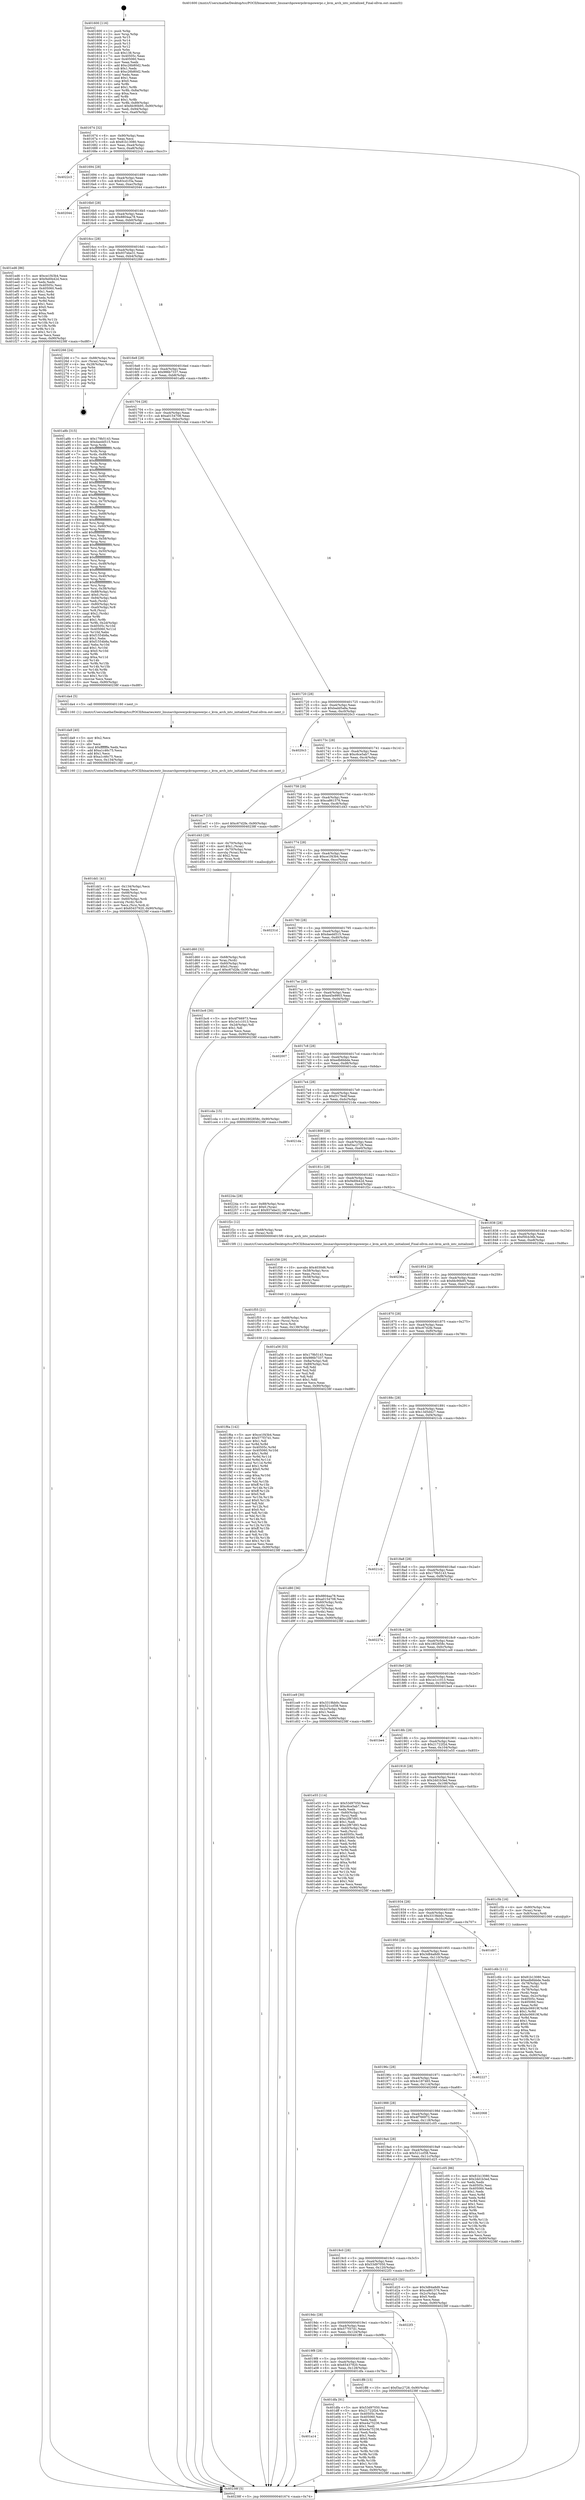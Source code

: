 digraph "0x401600" {
  label = "0x401600 (/mnt/c/Users/mathe/Desktop/tcc/POCII/binaries/extr_linuxarchpowerpckvmpowerpc.c_kvm_arch_intc_initialized_Final-ollvm.out::main(0))"
  labelloc = "t"
  node[shape=record]

  Entry [label="",width=0.3,height=0.3,shape=circle,fillcolor=black,style=filled]
  "0x401674" [label="{
     0x401674 [32]\l
     | [instrs]\l
     &nbsp;&nbsp;0x401674 \<+6\>: mov -0x90(%rbp),%eax\l
     &nbsp;&nbsp;0x40167a \<+2\>: mov %eax,%ecx\l
     &nbsp;&nbsp;0x40167c \<+6\>: sub $0x81b13080,%ecx\l
     &nbsp;&nbsp;0x401682 \<+6\>: mov %eax,-0xa4(%rbp)\l
     &nbsp;&nbsp;0x401688 \<+6\>: mov %ecx,-0xa8(%rbp)\l
     &nbsp;&nbsp;0x40168e \<+6\>: je 00000000004022c3 \<main+0xcc3\>\l
  }"]
  "0x4022c3" [label="{
     0x4022c3\l
  }", style=dashed]
  "0x401694" [label="{
     0x401694 [28]\l
     | [instrs]\l
     &nbsp;&nbsp;0x401694 \<+5\>: jmp 0000000000401699 \<main+0x99\>\l
     &nbsp;&nbsp;0x401699 \<+6\>: mov -0xa4(%rbp),%eax\l
     &nbsp;&nbsp;0x40169f \<+5\>: sub $0x83cd1f3a,%eax\l
     &nbsp;&nbsp;0x4016a4 \<+6\>: mov %eax,-0xac(%rbp)\l
     &nbsp;&nbsp;0x4016aa \<+6\>: je 0000000000402044 \<main+0xa44\>\l
  }"]
  Exit [label="",width=0.3,height=0.3,shape=circle,fillcolor=black,style=filled,peripheries=2]
  "0x402044" [label="{
     0x402044\l
  }", style=dashed]
  "0x4016b0" [label="{
     0x4016b0 [28]\l
     | [instrs]\l
     &nbsp;&nbsp;0x4016b0 \<+5\>: jmp 00000000004016b5 \<main+0xb5\>\l
     &nbsp;&nbsp;0x4016b5 \<+6\>: mov -0xa4(%rbp),%eax\l
     &nbsp;&nbsp;0x4016bb \<+5\>: sub $0x8804aa78,%eax\l
     &nbsp;&nbsp;0x4016c0 \<+6\>: mov %eax,-0xb0(%rbp)\l
     &nbsp;&nbsp;0x4016c6 \<+6\>: je 0000000000401ed6 \<main+0x8d6\>\l
  }"]
  "0x401f6a" [label="{
     0x401f6a [142]\l
     | [instrs]\l
     &nbsp;&nbsp;0x401f6a \<+5\>: mov $0xce1f43b4,%eax\l
     &nbsp;&nbsp;0x401f6f \<+5\>: mov $0x577f37d1,%esi\l
     &nbsp;&nbsp;0x401f74 \<+2\>: mov $0x1,%dl\l
     &nbsp;&nbsp;0x401f76 \<+3\>: xor %r8d,%r8d\l
     &nbsp;&nbsp;0x401f79 \<+8\>: mov 0x40505c,%r9d\l
     &nbsp;&nbsp;0x401f81 \<+8\>: mov 0x405060,%r10d\l
     &nbsp;&nbsp;0x401f89 \<+4\>: sub $0x1,%r8d\l
     &nbsp;&nbsp;0x401f8d \<+3\>: mov %r9d,%r11d\l
     &nbsp;&nbsp;0x401f90 \<+3\>: add %r8d,%r11d\l
     &nbsp;&nbsp;0x401f93 \<+4\>: imul %r11d,%r9d\l
     &nbsp;&nbsp;0x401f97 \<+4\>: and $0x1,%r9d\l
     &nbsp;&nbsp;0x401f9b \<+4\>: cmp $0x0,%r9d\l
     &nbsp;&nbsp;0x401f9f \<+3\>: sete %bl\l
     &nbsp;&nbsp;0x401fa2 \<+4\>: cmp $0xa,%r10d\l
     &nbsp;&nbsp;0x401fa6 \<+4\>: setl %r14b\l
     &nbsp;&nbsp;0x401faa \<+3\>: mov %bl,%r15b\l
     &nbsp;&nbsp;0x401fad \<+4\>: xor $0xff,%r15b\l
     &nbsp;&nbsp;0x401fb1 \<+3\>: mov %r14b,%r12b\l
     &nbsp;&nbsp;0x401fb4 \<+4\>: xor $0xff,%r12b\l
     &nbsp;&nbsp;0x401fb8 \<+3\>: xor $0x0,%dl\l
     &nbsp;&nbsp;0x401fbb \<+3\>: mov %r15b,%r13b\l
     &nbsp;&nbsp;0x401fbe \<+4\>: and $0x0,%r13b\l
     &nbsp;&nbsp;0x401fc2 \<+2\>: and %dl,%bl\l
     &nbsp;&nbsp;0x401fc4 \<+3\>: mov %r12b,%cl\l
     &nbsp;&nbsp;0x401fc7 \<+3\>: and $0x0,%cl\l
     &nbsp;&nbsp;0x401fca \<+3\>: and %dl,%r14b\l
     &nbsp;&nbsp;0x401fcd \<+3\>: or %bl,%r13b\l
     &nbsp;&nbsp;0x401fd0 \<+3\>: or %r14b,%cl\l
     &nbsp;&nbsp;0x401fd3 \<+3\>: xor %cl,%r13b\l
     &nbsp;&nbsp;0x401fd6 \<+3\>: or %r12b,%r15b\l
     &nbsp;&nbsp;0x401fd9 \<+4\>: xor $0xff,%r15b\l
     &nbsp;&nbsp;0x401fdd \<+3\>: or $0x0,%dl\l
     &nbsp;&nbsp;0x401fe0 \<+3\>: and %dl,%r15b\l
     &nbsp;&nbsp;0x401fe3 \<+3\>: or %r15b,%r13b\l
     &nbsp;&nbsp;0x401fe6 \<+4\>: test $0x1,%r13b\l
     &nbsp;&nbsp;0x401fea \<+3\>: cmovne %esi,%eax\l
     &nbsp;&nbsp;0x401fed \<+6\>: mov %eax,-0x90(%rbp)\l
     &nbsp;&nbsp;0x401ff3 \<+5\>: jmp 000000000040238f \<main+0xd8f\>\l
  }"]
  "0x401ed6" [label="{
     0x401ed6 [86]\l
     | [instrs]\l
     &nbsp;&nbsp;0x401ed6 \<+5\>: mov $0xce1f43b4,%eax\l
     &nbsp;&nbsp;0x401edb \<+5\>: mov $0xf4d0b42d,%ecx\l
     &nbsp;&nbsp;0x401ee0 \<+2\>: xor %edx,%edx\l
     &nbsp;&nbsp;0x401ee2 \<+7\>: mov 0x40505c,%esi\l
     &nbsp;&nbsp;0x401ee9 \<+7\>: mov 0x405060,%edi\l
     &nbsp;&nbsp;0x401ef0 \<+3\>: sub $0x1,%edx\l
     &nbsp;&nbsp;0x401ef3 \<+3\>: mov %esi,%r8d\l
     &nbsp;&nbsp;0x401ef6 \<+3\>: add %edx,%r8d\l
     &nbsp;&nbsp;0x401ef9 \<+4\>: imul %r8d,%esi\l
     &nbsp;&nbsp;0x401efd \<+3\>: and $0x1,%esi\l
     &nbsp;&nbsp;0x401f00 \<+3\>: cmp $0x0,%esi\l
     &nbsp;&nbsp;0x401f03 \<+4\>: sete %r9b\l
     &nbsp;&nbsp;0x401f07 \<+3\>: cmp $0xa,%edi\l
     &nbsp;&nbsp;0x401f0a \<+4\>: setl %r10b\l
     &nbsp;&nbsp;0x401f0e \<+3\>: mov %r9b,%r11b\l
     &nbsp;&nbsp;0x401f11 \<+3\>: and %r10b,%r11b\l
     &nbsp;&nbsp;0x401f14 \<+3\>: xor %r10b,%r9b\l
     &nbsp;&nbsp;0x401f17 \<+3\>: or %r9b,%r11b\l
     &nbsp;&nbsp;0x401f1a \<+4\>: test $0x1,%r11b\l
     &nbsp;&nbsp;0x401f1e \<+3\>: cmovne %ecx,%eax\l
     &nbsp;&nbsp;0x401f21 \<+6\>: mov %eax,-0x90(%rbp)\l
     &nbsp;&nbsp;0x401f27 \<+5\>: jmp 000000000040238f \<main+0xd8f\>\l
  }"]
  "0x4016cc" [label="{
     0x4016cc [28]\l
     | [instrs]\l
     &nbsp;&nbsp;0x4016cc \<+5\>: jmp 00000000004016d1 \<main+0xd1\>\l
     &nbsp;&nbsp;0x4016d1 \<+6\>: mov -0xa4(%rbp),%eax\l
     &nbsp;&nbsp;0x4016d7 \<+5\>: sub $0x937ebe31,%eax\l
     &nbsp;&nbsp;0x4016dc \<+6\>: mov %eax,-0xb4(%rbp)\l
     &nbsp;&nbsp;0x4016e2 \<+6\>: je 0000000000402266 \<main+0xc66\>\l
  }"]
  "0x401f55" [label="{
     0x401f55 [21]\l
     | [instrs]\l
     &nbsp;&nbsp;0x401f55 \<+4\>: mov -0x68(%rbp),%rcx\l
     &nbsp;&nbsp;0x401f59 \<+3\>: mov (%rcx),%rcx\l
     &nbsp;&nbsp;0x401f5c \<+3\>: mov %rcx,%rdi\l
     &nbsp;&nbsp;0x401f5f \<+6\>: mov %eax,-0x138(%rbp)\l
     &nbsp;&nbsp;0x401f65 \<+5\>: call 0000000000401030 \<free@plt\>\l
     | [calls]\l
     &nbsp;&nbsp;0x401030 \{1\} (unknown)\l
  }"]
  "0x402266" [label="{
     0x402266 [24]\l
     | [instrs]\l
     &nbsp;&nbsp;0x402266 \<+7\>: mov -0x88(%rbp),%rax\l
     &nbsp;&nbsp;0x40226d \<+2\>: mov (%rax),%eax\l
     &nbsp;&nbsp;0x40226f \<+4\>: lea -0x28(%rbp),%rsp\l
     &nbsp;&nbsp;0x402273 \<+1\>: pop %rbx\l
     &nbsp;&nbsp;0x402274 \<+2\>: pop %r12\l
     &nbsp;&nbsp;0x402276 \<+2\>: pop %r13\l
     &nbsp;&nbsp;0x402278 \<+2\>: pop %r14\l
     &nbsp;&nbsp;0x40227a \<+2\>: pop %r15\l
     &nbsp;&nbsp;0x40227c \<+1\>: pop %rbp\l
     &nbsp;&nbsp;0x40227d \<+1\>: ret\l
  }"]
  "0x4016e8" [label="{
     0x4016e8 [28]\l
     | [instrs]\l
     &nbsp;&nbsp;0x4016e8 \<+5\>: jmp 00000000004016ed \<main+0xed\>\l
     &nbsp;&nbsp;0x4016ed \<+6\>: mov -0xa4(%rbp),%eax\l
     &nbsp;&nbsp;0x4016f3 \<+5\>: sub $0x986b7337,%eax\l
     &nbsp;&nbsp;0x4016f8 \<+6\>: mov %eax,-0xb8(%rbp)\l
     &nbsp;&nbsp;0x4016fe \<+6\>: je 0000000000401a8b \<main+0x48b\>\l
  }"]
  "0x401f38" [label="{
     0x401f38 [29]\l
     | [instrs]\l
     &nbsp;&nbsp;0x401f38 \<+10\>: movabs $0x4030d6,%rdi\l
     &nbsp;&nbsp;0x401f42 \<+4\>: mov -0x58(%rbp),%rcx\l
     &nbsp;&nbsp;0x401f46 \<+2\>: mov %eax,(%rcx)\l
     &nbsp;&nbsp;0x401f48 \<+4\>: mov -0x58(%rbp),%rcx\l
     &nbsp;&nbsp;0x401f4c \<+2\>: mov (%rcx),%esi\l
     &nbsp;&nbsp;0x401f4e \<+2\>: mov $0x0,%al\l
     &nbsp;&nbsp;0x401f50 \<+5\>: call 0000000000401040 \<printf@plt\>\l
     | [calls]\l
     &nbsp;&nbsp;0x401040 \{1\} (unknown)\l
  }"]
  "0x401a8b" [label="{
     0x401a8b [315]\l
     | [instrs]\l
     &nbsp;&nbsp;0x401a8b \<+5\>: mov $0x179b5143,%eax\l
     &nbsp;&nbsp;0x401a90 \<+5\>: mov $0xdaedd515,%ecx\l
     &nbsp;&nbsp;0x401a95 \<+3\>: mov %rsp,%rdx\l
     &nbsp;&nbsp;0x401a98 \<+4\>: add $0xfffffffffffffff0,%rdx\l
     &nbsp;&nbsp;0x401a9c \<+3\>: mov %rdx,%rsp\l
     &nbsp;&nbsp;0x401a9f \<+7\>: mov %rdx,-0x88(%rbp)\l
     &nbsp;&nbsp;0x401aa6 \<+3\>: mov %rsp,%rdx\l
     &nbsp;&nbsp;0x401aa9 \<+4\>: add $0xfffffffffffffff0,%rdx\l
     &nbsp;&nbsp;0x401aad \<+3\>: mov %rdx,%rsp\l
     &nbsp;&nbsp;0x401ab0 \<+3\>: mov %rsp,%rsi\l
     &nbsp;&nbsp;0x401ab3 \<+4\>: add $0xfffffffffffffff0,%rsi\l
     &nbsp;&nbsp;0x401ab7 \<+3\>: mov %rsi,%rsp\l
     &nbsp;&nbsp;0x401aba \<+4\>: mov %rsi,-0x80(%rbp)\l
     &nbsp;&nbsp;0x401abe \<+3\>: mov %rsp,%rsi\l
     &nbsp;&nbsp;0x401ac1 \<+4\>: add $0xfffffffffffffff0,%rsi\l
     &nbsp;&nbsp;0x401ac5 \<+3\>: mov %rsi,%rsp\l
     &nbsp;&nbsp;0x401ac8 \<+4\>: mov %rsi,-0x78(%rbp)\l
     &nbsp;&nbsp;0x401acc \<+3\>: mov %rsp,%rsi\l
     &nbsp;&nbsp;0x401acf \<+4\>: add $0xfffffffffffffff0,%rsi\l
     &nbsp;&nbsp;0x401ad3 \<+3\>: mov %rsi,%rsp\l
     &nbsp;&nbsp;0x401ad6 \<+4\>: mov %rsi,-0x70(%rbp)\l
     &nbsp;&nbsp;0x401ada \<+3\>: mov %rsp,%rsi\l
     &nbsp;&nbsp;0x401add \<+4\>: add $0xfffffffffffffff0,%rsi\l
     &nbsp;&nbsp;0x401ae1 \<+3\>: mov %rsi,%rsp\l
     &nbsp;&nbsp;0x401ae4 \<+4\>: mov %rsi,-0x68(%rbp)\l
     &nbsp;&nbsp;0x401ae8 \<+3\>: mov %rsp,%rsi\l
     &nbsp;&nbsp;0x401aeb \<+4\>: add $0xfffffffffffffff0,%rsi\l
     &nbsp;&nbsp;0x401aef \<+3\>: mov %rsi,%rsp\l
     &nbsp;&nbsp;0x401af2 \<+4\>: mov %rsi,-0x60(%rbp)\l
     &nbsp;&nbsp;0x401af6 \<+3\>: mov %rsp,%rsi\l
     &nbsp;&nbsp;0x401af9 \<+4\>: add $0xfffffffffffffff0,%rsi\l
     &nbsp;&nbsp;0x401afd \<+3\>: mov %rsi,%rsp\l
     &nbsp;&nbsp;0x401b00 \<+4\>: mov %rsi,-0x58(%rbp)\l
     &nbsp;&nbsp;0x401b04 \<+3\>: mov %rsp,%rsi\l
     &nbsp;&nbsp;0x401b07 \<+4\>: add $0xfffffffffffffff0,%rsi\l
     &nbsp;&nbsp;0x401b0b \<+3\>: mov %rsi,%rsp\l
     &nbsp;&nbsp;0x401b0e \<+4\>: mov %rsi,-0x50(%rbp)\l
     &nbsp;&nbsp;0x401b12 \<+3\>: mov %rsp,%rsi\l
     &nbsp;&nbsp;0x401b15 \<+4\>: add $0xfffffffffffffff0,%rsi\l
     &nbsp;&nbsp;0x401b19 \<+3\>: mov %rsi,%rsp\l
     &nbsp;&nbsp;0x401b1c \<+4\>: mov %rsi,-0x48(%rbp)\l
     &nbsp;&nbsp;0x401b20 \<+3\>: mov %rsp,%rsi\l
     &nbsp;&nbsp;0x401b23 \<+4\>: add $0xfffffffffffffff0,%rsi\l
     &nbsp;&nbsp;0x401b27 \<+3\>: mov %rsi,%rsp\l
     &nbsp;&nbsp;0x401b2a \<+4\>: mov %rsi,-0x40(%rbp)\l
     &nbsp;&nbsp;0x401b2e \<+3\>: mov %rsp,%rsi\l
     &nbsp;&nbsp;0x401b31 \<+4\>: add $0xfffffffffffffff0,%rsi\l
     &nbsp;&nbsp;0x401b35 \<+3\>: mov %rsi,%rsp\l
     &nbsp;&nbsp;0x401b38 \<+4\>: mov %rsi,-0x38(%rbp)\l
     &nbsp;&nbsp;0x401b3c \<+7\>: mov -0x88(%rbp),%rsi\l
     &nbsp;&nbsp;0x401b43 \<+6\>: movl $0x0,(%rsi)\l
     &nbsp;&nbsp;0x401b49 \<+6\>: mov -0x94(%rbp),%edi\l
     &nbsp;&nbsp;0x401b4f \<+2\>: mov %edi,(%rdx)\l
     &nbsp;&nbsp;0x401b51 \<+4\>: mov -0x80(%rbp),%rsi\l
     &nbsp;&nbsp;0x401b55 \<+7\>: mov -0xa0(%rbp),%r8\l
     &nbsp;&nbsp;0x401b5c \<+3\>: mov %r8,(%rsi)\l
     &nbsp;&nbsp;0x401b5f \<+3\>: cmpl $0x2,(%rdx)\l
     &nbsp;&nbsp;0x401b62 \<+4\>: setne %r9b\l
     &nbsp;&nbsp;0x401b66 \<+4\>: and $0x1,%r9b\l
     &nbsp;&nbsp;0x401b6a \<+4\>: mov %r9b,-0x2d(%rbp)\l
     &nbsp;&nbsp;0x401b6e \<+8\>: mov 0x40505c,%r10d\l
     &nbsp;&nbsp;0x401b76 \<+8\>: mov 0x405060,%r11d\l
     &nbsp;&nbsp;0x401b7e \<+3\>: mov %r10d,%ebx\l
     &nbsp;&nbsp;0x401b81 \<+6\>: sub $0xf1554b8a,%ebx\l
     &nbsp;&nbsp;0x401b87 \<+3\>: sub $0x1,%ebx\l
     &nbsp;&nbsp;0x401b8a \<+6\>: add $0xf1554b8a,%ebx\l
     &nbsp;&nbsp;0x401b90 \<+4\>: imul %ebx,%r10d\l
     &nbsp;&nbsp;0x401b94 \<+4\>: and $0x1,%r10d\l
     &nbsp;&nbsp;0x401b98 \<+4\>: cmp $0x0,%r10d\l
     &nbsp;&nbsp;0x401b9c \<+4\>: sete %r9b\l
     &nbsp;&nbsp;0x401ba0 \<+4\>: cmp $0xa,%r11d\l
     &nbsp;&nbsp;0x401ba4 \<+4\>: setl %r14b\l
     &nbsp;&nbsp;0x401ba8 \<+3\>: mov %r9b,%r15b\l
     &nbsp;&nbsp;0x401bab \<+3\>: and %r14b,%r15b\l
     &nbsp;&nbsp;0x401bae \<+3\>: xor %r14b,%r9b\l
     &nbsp;&nbsp;0x401bb1 \<+3\>: or %r9b,%r15b\l
     &nbsp;&nbsp;0x401bb4 \<+4\>: test $0x1,%r15b\l
     &nbsp;&nbsp;0x401bb8 \<+3\>: cmovne %ecx,%eax\l
     &nbsp;&nbsp;0x401bbb \<+6\>: mov %eax,-0x90(%rbp)\l
     &nbsp;&nbsp;0x401bc1 \<+5\>: jmp 000000000040238f \<main+0xd8f\>\l
  }"]
  "0x401704" [label="{
     0x401704 [28]\l
     | [instrs]\l
     &nbsp;&nbsp;0x401704 \<+5\>: jmp 0000000000401709 \<main+0x109\>\l
     &nbsp;&nbsp;0x401709 \<+6\>: mov -0xa4(%rbp),%eax\l
     &nbsp;&nbsp;0x40170f \<+5\>: sub $0xa0154708,%eax\l
     &nbsp;&nbsp;0x401714 \<+6\>: mov %eax,-0xbc(%rbp)\l
     &nbsp;&nbsp;0x40171a \<+6\>: je 0000000000401da4 \<main+0x7a4\>\l
  }"]
  "0x401a14" [label="{
     0x401a14\l
  }", style=dashed]
  "0x401da4" [label="{
     0x401da4 [5]\l
     | [instrs]\l
     &nbsp;&nbsp;0x401da4 \<+5\>: call 0000000000401160 \<next_i\>\l
     | [calls]\l
     &nbsp;&nbsp;0x401160 \{1\} (/mnt/c/Users/mathe/Desktop/tcc/POCII/binaries/extr_linuxarchpowerpckvmpowerpc.c_kvm_arch_intc_initialized_Final-ollvm.out::next_i)\l
  }"]
  "0x401720" [label="{
     0x401720 [28]\l
     | [instrs]\l
     &nbsp;&nbsp;0x401720 \<+5\>: jmp 0000000000401725 \<main+0x125\>\l
     &nbsp;&nbsp;0x401725 \<+6\>: mov -0xa4(%rbp),%eax\l
     &nbsp;&nbsp;0x40172b \<+5\>: sub $0xbadd5a8a,%eax\l
     &nbsp;&nbsp;0x401730 \<+6\>: mov %eax,-0xc0(%rbp)\l
     &nbsp;&nbsp;0x401736 \<+6\>: je 00000000004020c3 \<main+0xac3\>\l
  }"]
  "0x401dfa" [label="{
     0x401dfa [91]\l
     | [instrs]\l
     &nbsp;&nbsp;0x401dfa \<+5\>: mov $0x53d97050,%eax\l
     &nbsp;&nbsp;0x401dff \<+5\>: mov $0x21722f2d,%ecx\l
     &nbsp;&nbsp;0x401e04 \<+7\>: mov 0x40505c,%edx\l
     &nbsp;&nbsp;0x401e0b \<+7\>: mov 0x405060,%esi\l
     &nbsp;&nbsp;0x401e12 \<+2\>: mov %edx,%edi\l
     &nbsp;&nbsp;0x401e14 \<+6\>: add $0xe4a75236,%edi\l
     &nbsp;&nbsp;0x401e1a \<+3\>: sub $0x1,%edi\l
     &nbsp;&nbsp;0x401e1d \<+6\>: sub $0xe4a75236,%edi\l
     &nbsp;&nbsp;0x401e23 \<+3\>: imul %edi,%edx\l
     &nbsp;&nbsp;0x401e26 \<+3\>: and $0x1,%edx\l
     &nbsp;&nbsp;0x401e29 \<+3\>: cmp $0x0,%edx\l
     &nbsp;&nbsp;0x401e2c \<+4\>: sete %r8b\l
     &nbsp;&nbsp;0x401e30 \<+3\>: cmp $0xa,%esi\l
     &nbsp;&nbsp;0x401e33 \<+4\>: setl %r9b\l
     &nbsp;&nbsp;0x401e37 \<+3\>: mov %r8b,%r10b\l
     &nbsp;&nbsp;0x401e3a \<+3\>: and %r9b,%r10b\l
     &nbsp;&nbsp;0x401e3d \<+3\>: xor %r9b,%r8b\l
     &nbsp;&nbsp;0x401e40 \<+3\>: or %r8b,%r10b\l
     &nbsp;&nbsp;0x401e43 \<+4\>: test $0x1,%r10b\l
     &nbsp;&nbsp;0x401e47 \<+3\>: cmovne %ecx,%eax\l
     &nbsp;&nbsp;0x401e4a \<+6\>: mov %eax,-0x90(%rbp)\l
     &nbsp;&nbsp;0x401e50 \<+5\>: jmp 000000000040238f \<main+0xd8f\>\l
  }"]
  "0x4020c3" [label="{
     0x4020c3\l
  }", style=dashed]
  "0x40173c" [label="{
     0x40173c [28]\l
     | [instrs]\l
     &nbsp;&nbsp;0x40173c \<+5\>: jmp 0000000000401741 \<main+0x141\>\l
     &nbsp;&nbsp;0x401741 \<+6\>: mov -0xa4(%rbp),%eax\l
     &nbsp;&nbsp;0x401747 \<+5\>: sub $0xc6ce5ab7,%eax\l
     &nbsp;&nbsp;0x40174c \<+6\>: mov %eax,-0xc4(%rbp)\l
     &nbsp;&nbsp;0x401752 \<+6\>: je 0000000000401ec7 \<main+0x8c7\>\l
  }"]
  "0x4019f8" [label="{
     0x4019f8 [28]\l
     | [instrs]\l
     &nbsp;&nbsp;0x4019f8 \<+5\>: jmp 00000000004019fd \<main+0x3fd\>\l
     &nbsp;&nbsp;0x4019fd \<+6\>: mov -0xa4(%rbp),%eax\l
     &nbsp;&nbsp;0x401a03 \<+5\>: sub $0x65437920,%eax\l
     &nbsp;&nbsp;0x401a08 \<+6\>: mov %eax,-0x128(%rbp)\l
     &nbsp;&nbsp;0x401a0e \<+6\>: je 0000000000401dfa \<main+0x7fa\>\l
  }"]
  "0x401ec7" [label="{
     0x401ec7 [15]\l
     | [instrs]\l
     &nbsp;&nbsp;0x401ec7 \<+10\>: movl $0xc67d2fe,-0x90(%rbp)\l
     &nbsp;&nbsp;0x401ed1 \<+5\>: jmp 000000000040238f \<main+0xd8f\>\l
  }"]
  "0x401758" [label="{
     0x401758 [28]\l
     | [instrs]\l
     &nbsp;&nbsp;0x401758 \<+5\>: jmp 000000000040175d \<main+0x15d\>\l
     &nbsp;&nbsp;0x40175d \<+6\>: mov -0xa4(%rbp),%eax\l
     &nbsp;&nbsp;0x401763 \<+5\>: sub $0xca861576,%eax\l
     &nbsp;&nbsp;0x401768 \<+6\>: mov %eax,-0xc8(%rbp)\l
     &nbsp;&nbsp;0x40176e \<+6\>: je 0000000000401d43 \<main+0x743\>\l
  }"]
  "0x401ff8" [label="{
     0x401ff8 [15]\l
     | [instrs]\l
     &nbsp;&nbsp;0x401ff8 \<+10\>: movl $0xf3ac2728,-0x90(%rbp)\l
     &nbsp;&nbsp;0x402002 \<+5\>: jmp 000000000040238f \<main+0xd8f\>\l
  }"]
  "0x401d43" [label="{
     0x401d43 [29]\l
     | [instrs]\l
     &nbsp;&nbsp;0x401d43 \<+4\>: mov -0x70(%rbp),%rax\l
     &nbsp;&nbsp;0x401d47 \<+6\>: movl $0x1,(%rax)\l
     &nbsp;&nbsp;0x401d4d \<+4\>: mov -0x70(%rbp),%rax\l
     &nbsp;&nbsp;0x401d51 \<+3\>: movslq (%rax),%rax\l
     &nbsp;&nbsp;0x401d54 \<+4\>: shl $0x2,%rax\l
     &nbsp;&nbsp;0x401d58 \<+3\>: mov %rax,%rdi\l
     &nbsp;&nbsp;0x401d5b \<+5\>: call 0000000000401050 \<malloc@plt\>\l
     | [calls]\l
     &nbsp;&nbsp;0x401050 \{1\} (unknown)\l
  }"]
  "0x401774" [label="{
     0x401774 [28]\l
     | [instrs]\l
     &nbsp;&nbsp;0x401774 \<+5\>: jmp 0000000000401779 \<main+0x179\>\l
     &nbsp;&nbsp;0x401779 \<+6\>: mov -0xa4(%rbp),%eax\l
     &nbsp;&nbsp;0x40177f \<+5\>: sub $0xce1f43b4,%eax\l
     &nbsp;&nbsp;0x401784 \<+6\>: mov %eax,-0xcc(%rbp)\l
     &nbsp;&nbsp;0x40178a \<+6\>: je 000000000040231d \<main+0xd1d\>\l
  }"]
  "0x4019dc" [label="{
     0x4019dc [28]\l
     | [instrs]\l
     &nbsp;&nbsp;0x4019dc \<+5\>: jmp 00000000004019e1 \<main+0x3e1\>\l
     &nbsp;&nbsp;0x4019e1 \<+6\>: mov -0xa4(%rbp),%eax\l
     &nbsp;&nbsp;0x4019e7 \<+5\>: sub $0x577f37d1,%eax\l
     &nbsp;&nbsp;0x4019ec \<+6\>: mov %eax,-0x124(%rbp)\l
     &nbsp;&nbsp;0x4019f2 \<+6\>: je 0000000000401ff8 \<main+0x9f8\>\l
  }"]
  "0x40231d" [label="{
     0x40231d\l
  }", style=dashed]
  "0x401790" [label="{
     0x401790 [28]\l
     | [instrs]\l
     &nbsp;&nbsp;0x401790 \<+5\>: jmp 0000000000401795 \<main+0x195\>\l
     &nbsp;&nbsp;0x401795 \<+6\>: mov -0xa4(%rbp),%eax\l
     &nbsp;&nbsp;0x40179b \<+5\>: sub $0xdaedd515,%eax\l
     &nbsp;&nbsp;0x4017a0 \<+6\>: mov %eax,-0xd0(%rbp)\l
     &nbsp;&nbsp;0x4017a6 \<+6\>: je 0000000000401bc6 \<main+0x5c6\>\l
  }"]
  "0x4022f3" [label="{
     0x4022f3\l
  }", style=dashed]
  "0x401bc6" [label="{
     0x401bc6 [30]\l
     | [instrs]\l
     &nbsp;&nbsp;0x401bc6 \<+5\>: mov $0x4f766973,%eax\l
     &nbsp;&nbsp;0x401bcb \<+5\>: mov $0x1e1c1013,%ecx\l
     &nbsp;&nbsp;0x401bd0 \<+3\>: mov -0x2d(%rbp),%dl\l
     &nbsp;&nbsp;0x401bd3 \<+3\>: test $0x1,%dl\l
     &nbsp;&nbsp;0x401bd6 \<+3\>: cmovne %ecx,%eax\l
     &nbsp;&nbsp;0x401bd9 \<+6\>: mov %eax,-0x90(%rbp)\l
     &nbsp;&nbsp;0x401bdf \<+5\>: jmp 000000000040238f \<main+0xd8f\>\l
  }"]
  "0x4017ac" [label="{
     0x4017ac [28]\l
     | [instrs]\l
     &nbsp;&nbsp;0x4017ac \<+5\>: jmp 00000000004017b1 \<main+0x1b1\>\l
     &nbsp;&nbsp;0x4017b1 \<+6\>: mov -0xa4(%rbp),%eax\l
     &nbsp;&nbsp;0x4017b7 \<+5\>: sub $0xe45e9903,%eax\l
     &nbsp;&nbsp;0x4017bc \<+6\>: mov %eax,-0xd4(%rbp)\l
     &nbsp;&nbsp;0x4017c2 \<+6\>: je 0000000000402007 \<main+0xa07\>\l
  }"]
  "0x401dd1" [label="{
     0x401dd1 [41]\l
     | [instrs]\l
     &nbsp;&nbsp;0x401dd1 \<+6\>: mov -0x134(%rbp),%ecx\l
     &nbsp;&nbsp;0x401dd7 \<+3\>: imul %eax,%ecx\l
     &nbsp;&nbsp;0x401dda \<+4\>: mov -0x68(%rbp),%rsi\l
     &nbsp;&nbsp;0x401dde \<+3\>: mov (%rsi),%rsi\l
     &nbsp;&nbsp;0x401de1 \<+4\>: mov -0x60(%rbp),%rdi\l
     &nbsp;&nbsp;0x401de5 \<+3\>: movslq (%rdi),%rdi\l
     &nbsp;&nbsp;0x401de8 \<+3\>: mov %ecx,(%rsi,%rdi,4)\l
     &nbsp;&nbsp;0x401deb \<+10\>: movl $0x65437920,-0x90(%rbp)\l
     &nbsp;&nbsp;0x401df5 \<+5\>: jmp 000000000040238f \<main+0xd8f\>\l
  }"]
  "0x402007" [label="{
     0x402007\l
  }", style=dashed]
  "0x4017c8" [label="{
     0x4017c8 [28]\l
     | [instrs]\l
     &nbsp;&nbsp;0x4017c8 \<+5\>: jmp 00000000004017cd \<main+0x1cd\>\l
     &nbsp;&nbsp;0x4017cd \<+6\>: mov -0xa4(%rbp),%eax\l
     &nbsp;&nbsp;0x4017d3 \<+5\>: sub $0xedb6bbde,%eax\l
     &nbsp;&nbsp;0x4017d8 \<+6\>: mov %eax,-0xd8(%rbp)\l
     &nbsp;&nbsp;0x4017de \<+6\>: je 0000000000401cda \<main+0x6da\>\l
  }"]
  "0x401da9" [label="{
     0x401da9 [40]\l
     | [instrs]\l
     &nbsp;&nbsp;0x401da9 \<+5\>: mov $0x2,%ecx\l
     &nbsp;&nbsp;0x401dae \<+1\>: cltd\l
     &nbsp;&nbsp;0x401daf \<+2\>: idiv %ecx\l
     &nbsp;&nbsp;0x401db1 \<+6\>: imul $0xfffffffe,%edx,%ecx\l
     &nbsp;&nbsp;0x401db7 \<+6\>: add $0xa1c46c75,%ecx\l
     &nbsp;&nbsp;0x401dbd \<+3\>: add $0x1,%ecx\l
     &nbsp;&nbsp;0x401dc0 \<+6\>: sub $0xa1c46c75,%ecx\l
     &nbsp;&nbsp;0x401dc6 \<+6\>: mov %ecx,-0x134(%rbp)\l
     &nbsp;&nbsp;0x401dcc \<+5\>: call 0000000000401160 \<next_i\>\l
     | [calls]\l
     &nbsp;&nbsp;0x401160 \{1\} (/mnt/c/Users/mathe/Desktop/tcc/POCII/binaries/extr_linuxarchpowerpckvmpowerpc.c_kvm_arch_intc_initialized_Final-ollvm.out::next_i)\l
  }"]
  "0x401cda" [label="{
     0x401cda [15]\l
     | [instrs]\l
     &nbsp;&nbsp;0x401cda \<+10\>: movl $0x1802858c,-0x90(%rbp)\l
     &nbsp;&nbsp;0x401ce4 \<+5\>: jmp 000000000040238f \<main+0xd8f\>\l
  }"]
  "0x4017e4" [label="{
     0x4017e4 [28]\l
     | [instrs]\l
     &nbsp;&nbsp;0x4017e4 \<+5\>: jmp 00000000004017e9 \<main+0x1e9\>\l
     &nbsp;&nbsp;0x4017e9 \<+6\>: mov -0xa4(%rbp),%eax\l
     &nbsp;&nbsp;0x4017ef \<+5\>: sub $0xf317fe4f,%eax\l
     &nbsp;&nbsp;0x4017f4 \<+6\>: mov %eax,-0xdc(%rbp)\l
     &nbsp;&nbsp;0x4017fa \<+6\>: je 00000000004021da \<main+0xbda\>\l
  }"]
  "0x401d60" [label="{
     0x401d60 [32]\l
     | [instrs]\l
     &nbsp;&nbsp;0x401d60 \<+4\>: mov -0x68(%rbp),%rdi\l
     &nbsp;&nbsp;0x401d64 \<+3\>: mov %rax,(%rdi)\l
     &nbsp;&nbsp;0x401d67 \<+4\>: mov -0x60(%rbp),%rax\l
     &nbsp;&nbsp;0x401d6b \<+6\>: movl $0x0,(%rax)\l
     &nbsp;&nbsp;0x401d71 \<+10\>: movl $0xc67d2fe,-0x90(%rbp)\l
     &nbsp;&nbsp;0x401d7b \<+5\>: jmp 000000000040238f \<main+0xd8f\>\l
  }"]
  "0x4021da" [label="{
     0x4021da\l
  }", style=dashed]
  "0x401800" [label="{
     0x401800 [28]\l
     | [instrs]\l
     &nbsp;&nbsp;0x401800 \<+5\>: jmp 0000000000401805 \<main+0x205\>\l
     &nbsp;&nbsp;0x401805 \<+6\>: mov -0xa4(%rbp),%eax\l
     &nbsp;&nbsp;0x40180b \<+5\>: sub $0xf3ac2728,%eax\l
     &nbsp;&nbsp;0x401810 \<+6\>: mov %eax,-0xe0(%rbp)\l
     &nbsp;&nbsp;0x401816 \<+6\>: je 000000000040224a \<main+0xc4a\>\l
  }"]
  "0x4019c0" [label="{
     0x4019c0 [28]\l
     | [instrs]\l
     &nbsp;&nbsp;0x4019c0 \<+5\>: jmp 00000000004019c5 \<main+0x3c5\>\l
     &nbsp;&nbsp;0x4019c5 \<+6\>: mov -0xa4(%rbp),%eax\l
     &nbsp;&nbsp;0x4019cb \<+5\>: sub $0x53d97050,%eax\l
     &nbsp;&nbsp;0x4019d0 \<+6\>: mov %eax,-0x120(%rbp)\l
     &nbsp;&nbsp;0x4019d6 \<+6\>: je 00000000004022f3 \<main+0xcf3\>\l
  }"]
  "0x40224a" [label="{
     0x40224a [28]\l
     | [instrs]\l
     &nbsp;&nbsp;0x40224a \<+7\>: mov -0x88(%rbp),%rax\l
     &nbsp;&nbsp;0x402251 \<+6\>: movl $0x0,(%rax)\l
     &nbsp;&nbsp;0x402257 \<+10\>: movl $0x937ebe31,-0x90(%rbp)\l
     &nbsp;&nbsp;0x402261 \<+5\>: jmp 000000000040238f \<main+0xd8f\>\l
  }"]
  "0x40181c" [label="{
     0x40181c [28]\l
     | [instrs]\l
     &nbsp;&nbsp;0x40181c \<+5\>: jmp 0000000000401821 \<main+0x221\>\l
     &nbsp;&nbsp;0x401821 \<+6\>: mov -0xa4(%rbp),%eax\l
     &nbsp;&nbsp;0x401827 \<+5\>: sub $0xf4d0b42d,%eax\l
     &nbsp;&nbsp;0x40182c \<+6\>: mov %eax,-0xe4(%rbp)\l
     &nbsp;&nbsp;0x401832 \<+6\>: je 0000000000401f2c \<main+0x92c\>\l
  }"]
  "0x401d25" [label="{
     0x401d25 [30]\l
     | [instrs]\l
     &nbsp;&nbsp;0x401d25 \<+5\>: mov $0x3d84a8d9,%eax\l
     &nbsp;&nbsp;0x401d2a \<+5\>: mov $0xca861576,%ecx\l
     &nbsp;&nbsp;0x401d2f \<+3\>: mov -0x2c(%rbp),%edx\l
     &nbsp;&nbsp;0x401d32 \<+3\>: cmp $0x0,%edx\l
     &nbsp;&nbsp;0x401d35 \<+3\>: cmove %ecx,%eax\l
     &nbsp;&nbsp;0x401d38 \<+6\>: mov %eax,-0x90(%rbp)\l
     &nbsp;&nbsp;0x401d3e \<+5\>: jmp 000000000040238f \<main+0xd8f\>\l
  }"]
  "0x401f2c" [label="{
     0x401f2c [12]\l
     | [instrs]\l
     &nbsp;&nbsp;0x401f2c \<+4\>: mov -0x68(%rbp),%rax\l
     &nbsp;&nbsp;0x401f30 \<+3\>: mov (%rax),%rdi\l
     &nbsp;&nbsp;0x401f33 \<+5\>: call 00000000004015f0 \<kvm_arch_intc_initialized\>\l
     | [calls]\l
     &nbsp;&nbsp;0x4015f0 \{1\} (/mnt/c/Users/mathe/Desktop/tcc/POCII/binaries/extr_linuxarchpowerpckvmpowerpc.c_kvm_arch_intc_initialized_Final-ollvm.out::kvm_arch_intc_initialized)\l
  }"]
  "0x401838" [label="{
     0x401838 [28]\l
     | [instrs]\l
     &nbsp;&nbsp;0x401838 \<+5\>: jmp 000000000040183d \<main+0x23d\>\l
     &nbsp;&nbsp;0x40183d \<+6\>: mov -0xa4(%rbp),%eax\l
     &nbsp;&nbsp;0x401843 \<+5\>: sub $0xf5fcb36b,%eax\l
     &nbsp;&nbsp;0x401848 \<+6\>: mov %eax,-0xe8(%rbp)\l
     &nbsp;&nbsp;0x40184e \<+6\>: je 000000000040236a \<main+0xd6a\>\l
  }"]
  "0x401c6b" [label="{
     0x401c6b [111]\l
     | [instrs]\l
     &nbsp;&nbsp;0x401c6b \<+5\>: mov $0x81b13080,%ecx\l
     &nbsp;&nbsp;0x401c70 \<+5\>: mov $0xedb6bbde,%edx\l
     &nbsp;&nbsp;0x401c75 \<+4\>: mov -0x78(%rbp),%rdi\l
     &nbsp;&nbsp;0x401c79 \<+2\>: mov %eax,(%rdi)\l
     &nbsp;&nbsp;0x401c7b \<+4\>: mov -0x78(%rbp),%rdi\l
     &nbsp;&nbsp;0x401c7f \<+2\>: mov (%rdi),%eax\l
     &nbsp;&nbsp;0x401c81 \<+3\>: mov %eax,-0x2c(%rbp)\l
     &nbsp;&nbsp;0x401c84 \<+7\>: mov 0x40505c,%eax\l
     &nbsp;&nbsp;0x401c8b \<+7\>: mov 0x405060,%esi\l
     &nbsp;&nbsp;0x401c92 \<+3\>: mov %eax,%r8d\l
     &nbsp;&nbsp;0x401c95 \<+7\>: add $0xbc06919f,%r8d\l
     &nbsp;&nbsp;0x401c9c \<+4\>: sub $0x1,%r8d\l
     &nbsp;&nbsp;0x401ca0 \<+7\>: sub $0xbc06919f,%r8d\l
     &nbsp;&nbsp;0x401ca7 \<+4\>: imul %r8d,%eax\l
     &nbsp;&nbsp;0x401cab \<+3\>: and $0x1,%eax\l
     &nbsp;&nbsp;0x401cae \<+3\>: cmp $0x0,%eax\l
     &nbsp;&nbsp;0x401cb1 \<+4\>: sete %r9b\l
     &nbsp;&nbsp;0x401cb5 \<+3\>: cmp $0xa,%esi\l
     &nbsp;&nbsp;0x401cb8 \<+4\>: setl %r10b\l
     &nbsp;&nbsp;0x401cbc \<+3\>: mov %r9b,%r11b\l
     &nbsp;&nbsp;0x401cbf \<+3\>: and %r10b,%r11b\l
     &nbsp;&nbsp;0x401cc2 \<+3\>: xor %r10b,%r9b\l
     &nbsp;&nbsp;0x401cc5 \<+3\>: or %r9b,%r11b\l
     &nbsp;&nbsp;0x401cc8 \<+4\>: test $0x1,%r11b\l
     &nbsp;&nbsp;0x401ccc \<+3\>: cmovne %edx,%ecx\l
     &nbsp;&nbsp;0x401ccf \<+6\>: mov %ecx,-0x90(%rbp)\l
     &nbsp;&nbsp;0x401cd5 \<+5\>: jmp 000000000040238f \<main+0xd8f\>\l
  }"]
  "0x40236a" [label="{
     0x40236a\l
  }", style=dashed]
  "0x401854" [label="{
     0x401854 [28]\l
     | [instrs]\l
     &nbsp;&nbsp;0x401854 \<+5\>: jmp 0000000000401859 \<main+0x259\>\l
     &nbsp;&nbsp;0x401859 \<+6\>: mov -0xa4(%rbp),%eax\l
     &nbsp;&nbsp;0x40185f \<+5\>: sub $0xfdc90b95,%eax\l
     &nbsp;&nbsp;0x401864 \<+6\>: mov %eax,-0xec(%rbp)\l
     &nbsp;&nbsp;0x40186a \<+6\>: je 0000000000401a56 \<main+0x456\>\l
  }"]
  "0x4019a4" [label="{
     0x4019a4 [28]\l
     | [instrs]\l
     &nbsp;&nbsp;0x4019a4 \<+5\>: jmp 00000000004019a9 \<main+0x3a9\>\l
     &nbsp;&nbsp;0x4019a9 \<+6\>: mov -0xa4(%rbp),%eax\l
     &nbsp;&nbsp;0x4019af \<+5\>: sub $0x521ccf38,%eax\l
     &nbsp;&nbsp;0x4019b4 \<+6\>: mov %eax,-0x11c(%rbp)\l
     &nbsp;&nbsp;0x4019ba \<+6\>: je 0000000000401d25 \<main+0x725\>\l
  }"]
  "0x401a56" [label="{
     0x401a56 [53]\l
     | [instrs]\l
     &nbsp;&nbsp;0x401a56 \<+5\>: mov $0x179b5143,%eax\l
     &nbsp;&nbsp;0x401a5b \<+5\>: mov $0x986b7337,%ecx\l
     &nbsp;&nbsp;0x401a60 \<+6\>: mov -0x8a(%rbp),%dl\l
     &nbsp;&nbsp;0x401a66 \<+7\>: mov -0x89(%rbp),%sil\l
     &nbsp;&nbsp;0x401a6d \<+3\>: mov %dl,%dil\l
     &nbsp;&nbsp;0x401a70 \<+3\>: and %sil,%dil\l
     &nbsp;&nbsp;0x401a73 \<+3\>: xor %sil,%dl\l
     &nbsp;&nbsp;0x401a76 \<+3\>: or %dl,%dil\l
     &nbsp;&nbsp;0x401a79 \<+4\>: test $0x1,%dil\l
     &nbsp;&nbsp;0x401a7d \<+3\>: cmovne %ecx,%eax\l
     &nbsp;&nbsp;0x401a80 \<+6\>: mov %eax,-0x90(%rbp)\l
     &nbsp;&nbsp;0x401a86 \<+5\>: jmp 000000000040238f \<main+0xd8f\>\l
  }"]
  "0x401870" [label="{
     0x401870 [28]\l
     | [instrs]\l
     &nbsp;&nbsp;0x401870 \<+5\>: jmp 0000000000401875 \<main+0x275\>\l
     &nbsp;&nbsp;0x401875 \<+6\>: mov -0xa4(%rbp),%eax\l
     &nbsp;&nbsp;0x40187b \<+5\>: sub $0xc67d2fe,%eax\l
     &nbsp;&nbsp;0x401880 \<+6\>: mov %eax,-0xf0(%rbp)\l
     &nbsp;&nbsp;0x401886 \<+6\>: je 0000000000401d80 \<main+0x780\>\l
  }"]
  "0x40238f" [label="{
     0x40238f [5]\l
     | [instrs]\l
     &nbsp;&nbsp;0x40238f \<+5\>: jmp 0000000000401674 \<main+0x74\>\l
  }"]
  "0x401600" [label="{
     0x401600 [116]\l
     | [instrs]\l
     &nbsp;&nbsp;0x401600 \<+1\>: push %rbp\l
     &nbsp;&nbsp;0x401601 \<+3\>: mov %rsp,%rbp\l
     &nbsp;&nbsp;0x401604 \<+2\>: push %r15\l
     &nbsp;&nbsp;0x401606 \<+2\>: push %r14\l
     &nbsp;&nbsp;0x401608 \<+2\>: push %r13\l
     &nbsp;&nbsp;0x40160a \<+2\>: push %r12\l
     &nbsp;&nbsp;0x40160c \<+1\>: push %rbx\l
     &nbsp;&nbsp;0x40160d \<+7\>: sub $0x138,%rsp\l
     &nbsp;&nbsp;0x401614 \<+7\>: mov 0x40505c,%eax\l
     &nbsp;&nbsp;0x40161b \<+7\>: mov 0x405060,%ecx\l
     &nbsp;&nbsp;0x401622 \<+2\>: mov %eax,%edx\l
     &nbsp;&nbsp;0x401624 \<+6\>: add $0xc26b80d2,%edx\l
     &nbsp;&nbsp;0x40162a \<+3\>: sub $0x1,%edx\l
     &nbsp;&nbsp;0x40162d \<+6\>: sub $0xc26b80d2,%edx\l
     &nbsp;&nbsp;0x401633 \<+3\>: imul %edx,%eax\l
     &nbsp;&nbsp;0x401636 \<+3\>: and $0x1,%eax\l
     &nbsp;&nbsp;0x401639 \<+3\>: cmp $0x0,%eax\l
     &nbsp;&nbsp;0x40163c \<+4\>: sete %r8b\l
     &nbsp;&nbsp;0x401640 \<+4\>: and $0x1,%r8b\l
     &nbsp;&nbsp;0x401644 \<+7\>: mov %r8b,-0x8a(%rbp)\l
     &nbsp;&nbsp;0x40164b \<+3\>: cmp $0xa,%ecx\l
     &nbsp;&nbsp;0x40164e \<+4\>: setl %r8b\l
     &nbsp;&nbsp;0x401652 \<+4\>: and $0x1,%r8b\l
     &nbsp;&nbsp;0x401656 \<+7\>: mov %r8b,-0x89(%rbp)\l
     &nbsp;&nbsp;0x40165d \<+10\>: movl $0xfdc90b95,-0x90(%rbp)\l
     &nbsp;&nbsp;0x401667 \<+6\>: mov %edi,-0x94(%rbp)\l
     &nbsp;&nbsp;0x40166d \<+7\>: mov %rsi,-0xa0(%rbp)\l
  }"]
  "0x401c05" [label="{
     0x401c05 [86]\l
     | [instrs]\l
     &nbsp;&nbsp;0x401c05 \<+5\>: mov $0x81b13080,%eax\l
     &nbsp;&nbsp;0x401c0a \<+5\>: mov $0x2dd1b3ed,%ecx\l
     &nbsp;&nbsp;0x401c0f \<+2\>: xor %edx,%edx\l
     &nbsp;&nbsp;0x401c11 \<+7\>: mov 0x40505c,%esi\l
     &nbsp;&nbsp;0x401c18 \<+7\>: mov 0x405060,%edi\l
     &nbsp;&nbsp;0x401c1f \<+3\>: sub $0x1,%edx\l
     &nbsp;&nbsp;0x401c22 \<+3\>: mov %esi,%r8d\l
     &nbsp;&nbsp;0x401c25 \<+3\>: add %edx,%r8d\l
     &nbsp;&nbsp;0x401c28 \<+4\>: imul %r8d,%esi\l
     &nbsp;&nbsp;0x401c2c \<+3\>: and $0x1,%esi\l
     &nbsp;&nbsp;0x401c2f \<+3\>: cmp $0x0,%esi\l
     &nbsp;&nbsp;0x401c32 \<+4\>: sete %r9b\l
     &nbsp;&nbsp;0x401c36 \<+3\>: cmp $0xa,%edi\l
     &nbsp;&nbsp;0x401c39 \<+4\>: setl %r10b\l
     &nbsp;&nbsp;0x401c3d \<+3\>: mov %r9b,%r11b\l
     &nbsp;&nbsp;0x401c40 \<+3\>: and %r10b,%r11b\l
     &nbsp;&nbsp;0x401c43 \<+3\>: xor %r10b,%r9b\l
     &nbsp;&nbsp;0x401c46 \<+3\>: or %r9b,%r11b\l
     &nbsp;&nbsp;0x401c49 \<+4\>: test $0x1,%r11b\l
     &nbsp;&nbsp;0x401c4d \<+3\>: cmovne %ecx,%eax\l
     &nbsp;&nbsp;0x401c50 \<+6\>: mov %eax,-0x90(%rbp)\l
     &nbsp;&nbsp;0x401c56 \<+5\>: jmp 000000000040238f \<main+0xd8f\>\l
  }"]
  "0x401988" [label="{
     0x401988 [28]\l
     | [instrs]\l
     &nbsp;&nbsp;0x401988 \<+5\>: jmp 000000000040198d \<main+0x38d\>\l
     &nbsp;&nbsp;0x40198d \<+6\>: mov -0xa4(%rbp),%eax\l
     &nbsp;&nbsp;0x401993 \<+5\>: sub $0x4f766973,%eax\l
     &nbsp;&nbsp;0x401998 \<+6\>: mov %eax,-0x118(%rbp)\l
     &nbsp;&nbsp;0x40199e \<+6\>: je 0000000000401c05 \<main+0x605\>\l
  }"]
  "0x401d80" [label="{
     0x401d80 [36]\l
     | [instrs]\l
     &nbsp;&nbsp;0x401d80 \<+5\>: mov $0x8804aa78,%eax\l
     &nbsp;&nbsp;0x401d85 \<+5\>: mov $0xa0154708,%ecx\l
     &nbsp;&nbsp;0x401d8a \<+4\>: mov -0x60(%rbp),%rdx\l
     &nbsp;&nbsp;0x401d8e \<+2\>: mov (%rdx),%esi\l
     &nbsp;&nbsp;0x401d90 \<+4\>: mov -0x70(%rbp),%rdx\l
     &nbsp;&nbsp;0x401d94 \<+2\>: cmp (%rdx),%esi\l
     &nbsp;&nbsp;0x401d96 \<+3\>: cmovl %ecx,%eax\l
     &nbsp;&nbsp;0x401d99 \<+6\>: mov %eax,-0x90(%rbp)\l
     &nbsp;&nbsp;0x401d9f \<+5\>: jmp 000000000040238f \<main+0xd8f\>\l
  }"]
  "0x40188c" [label="{
     0x40188c [28]\l
     | [instrs]\l
     &nbsp;&nbsp;0x40188c \<+5\>: jmp 0000000000401891 \<main+0x291\>\l
     &nbsp;&nbsp;0x401891 \<+6\>: mov -0xa4(%rbp),%eax\l
     &nbsp;&nbsp;0x401897 \<+5\>: sub $0x13d5d427,%eax\l
     &nbsp;&nbsp;0x40189c \<+6\>: mov %eax,-0xf4(%rbp)\l
     &nbsp;&nbsp;0x4018a2 \<+6\>: je 00000000004021cb \<main+0xbcb\>\l
  }"]
  "0x402068" [label="{
     0x402068\l
  }", style=dashed]
  "0x4021cb" [label="{
     0x4021cb\l
  }", style=dashed]
  "0x4018a8" [label="{
     0x4018a8 [28]\l
     | [instrs]\l
     &nbsp;&nbsp;0x4018a8 \<+5\>: jmp 00000000004018ad \<main+0x2ad\>\l
     &nbsp;&nbsp;0x4018ad \<+6\>: mov -0xa4(%rbp),%eax\l
     &nbsp;&nbsp;0x4018b3 \<+5\>: sub $0x179b5143,%eax\l
     &nbsp;&nbsp;0x4018b8 \<+6\>: mov %eax,-0xf8(%rbp)\l
     &nbsp;&nbsp;0x4018be \<+6\>: je 000000000040227e \<main+0xc7e\>\l
  }"]
  "0x40196c" [label="{
     0x40196c [28]\l
     | [instrs]\l
     &nbsp;&nbsp;0x40196c \<+5\>: jmp 0000000000401971 \<main+0x371\>\l
     &nbsp;&nbsp;0x401971 \<+6\>: mov -0xa4(%rbp),%eax\l
     &nbsp;&nbsp;0x401977 \<+5\>: sub $0x4c187465,%eax\l
     &nbsp;&nbsp;0x40197c \<+6\>: mov %eax,-0x114(%rbp)\l
     &nbsp;&nbsp;0x401982 \<+6\>: je 0000000000402068 \<main+0xa68\>\l
  }"]
  "0x40227e" [label="{
     0x40227e\l
  }", style=dashed]
  "0x4018c4" [label="{
     0x4018c4 [28]\l
     | [instrs]\l
     &nbsp;&nbsp;0x4018c4 \<+5\>: jmp 00000000004018c9 \<main+0x2c9\>\l
     &nbsp;&nbsp;0x4018c9 \<+6\>: mov -0xa4(%rbp),%eax\l
     &nbsp;&nbsp;0x4018cf \<+5\>: sub $0x1802858c,%eax\l
     &nbsp;&nbsp;0x4018d4 \<+6\>: mov %eax,-0xfc(%rbp)\l
     &nbsp;&nbsp;0x4018da \<+6\>: je 0000000000401ce9 \<main+0x6e9\>\l
  }"]
  "0x402227" [label="{
     0x402227\l
  }", style=dashed]
  "0x401ce9" [label="{
     0x401ce9 [30]\l
     | [instrs]\l
     &nbsp;&nbsp;0x401ce9 \<+5\>: mov $0x3319bb0c,%eax\l
     &nbsp;&nbsp;0x401cee \<+5\>: mov $0x521ccf38,%ecx\l
     &nbsp;&nbsp;0x401cf3 \<+3\>: mov -0x2c(%rbp),%edx\l
     &nbsp;&nbsp;0x401cf6 \<+3\>: cmp $0x1,%edx\l
     &nbsp;&nbsp;0x401cf9 \<+3\>: cmovl %ecx,%eax\l
     &nbsp;&nbsp;0x401cfc \<+6\>: mov %eax,-0x90(%rbp)\l
     &nbsp;&nbsp;0x401d02 \<+5\>: jmp 000000000040238f \<main+0xd8f\>\l
  }"]
  "0x4018e0" [label="{
     0x4018e0 [28]\l
     | [instrs]\l
     &nbsp;&nbsp;0x4018e0 \<+5\>: jmp 00000000004018e5 \<main+0x2e5\>\l
     &nbsp;&nbsp;0x4018e5 \<+6\>: mov -0xa4(%rbp),%eax\l
     &nbsp;&nbsp;0x4018eb \<+5\>: sub $0x1e1c1013,%eax\l
     &nbsp;&nbsp;0x4018f0 \<+6\>: mov %eax,-0x100(%rbp)\l
     &nbsp;&nbsp;0x4018f6 \<+6\>: je 0000000000401be4 \<main+0x5e4\>\l
  }"]
  "0x401950" [label="{
     0x401950 [28]\l
     | [instrs]\l
     &nbsp;&nbsp;0x401950 \<+5\>: jmp 0000000000401955 \<main+0x355\>\l
     &nbsp;&nbsp;0x401955 \<+6\>: mov -0xa4(%rbp),%eax\l
     &nbsp;&nbsp;0x40195b \<+5\>: sub $0x3d84a8d9,%eax\l
     &nbsp;&nbsp;0x401960 \<+6\>: mov %eax,-0x110(%rbp)\l
     &nbsp;&nbsp;0x401966 \<+6\>: je 0000000000402227 \<main+0xc27\>\l
  }"]
  "0x401be4" [label="{
     0x401be4\l
  }", style=dashed]
  "0x4018fc" [label="{
     0x4018fc [28]\l
     | [instrs]\l
     &nbsp;&nbsp;0x4018fc \<+5\>: jmp 0000000000401901 \<main+0x301\>\l
     &nbsp;&nbsp;0x401901 \<+6\>: mov -0xa4(%rbp),%eax\l
     &nbsp;&nbsp;0x401907 \<+5\>: sub $0x21722f2d,%eax\l
     &nbsp;&nbsp;0x40190c \<+6\>: mov %eax,-0x104(%rbp)\l
     &nbsp;&nbsp;0x401912 \<+6\>: je 0000000000401e55 \<main+0x855\>\l
  }"]
  "0x401d07" [label="{
     0x401d07\l
  }", style=dashed]
  "0x401e55" [label="{
     0x401e55 [114]\l
     | [instrs]\l
     &nbsp;&nbsp;0x401e55 \<+5\>: mov $0x53d97050,%eax\l
     &nbsp;&nbsp;0x401e5a \<+5\>: mov $0xc6ce5ab7,%ecx\l
     &nbsp;&nbsp;0x401e5f \<+2\>: xor %edx,%edx\l
     &nbsp;&nbsp;0x401e61 \<+4\>: mov -0x60(%rbp),%rsi\l
     &nbsp;&nbsp;0x401e65 \<+2\>: mov (%rsi),%edi\l
     &nbsp;&nbsp;0x401e67 \<+6\>: sub $0xc2f87d93,%edi\l
     &nbsp;&nbsp;0x401e6d \<+3\>: add $0x1,%edi\l
     &nbsp;&nbsp;0x401e70 \<+6\>: add $0xc2f87d93,%edi\l
     &nbsp;&nbsp;0x401e76 \<+4\>: mov -0x60(%rbp),%rsi\l
     &nbsp;&nbsp;0x401e7a \<+2\>: mov %edi,(%rsi)\l
     &nbsp;&nbsp;0x401e7c \<+7\>: mov 0x40505c,%edi\l
     &nbsp;&nbsp;0x401e83 \<+8\>: mov 0x405060,%r8d\l
     &nbsp;&nbsp;0x401e8b \<+3\>: sub $0x1,%edx\l
     &nbsp;&nbsp;0x401e8e \<+3\>: mov %edi,%r9d\l
     &nbsp;&nbsp;0x401e91 \<+3\>: add %edx,%r9d\l
     &nbsp;&nbsp;0x401e94 \<+4\>: imul %r9d,%edi\l
     &nbsp;&nbsp;0x401e98 \<+3\>: and $0x1,%edi\l
     &nbsp;&nbsp;0x401e9b \<+3\>: cmp $0x0,%edi\l
     &nbsp;&nbsp;0x401e9e \<+4\>: sete %r10b\l
     &nbsp;&nbsp;0x401ea2 \<+4\>: cmp $0xa,%r8d\l
     &nbsp;&nbsp;0x401ea6 \<+4\>: setl %r11b\l
     &nbsp;&nbsp;0x401eaa \<+3\>: mov %r10b,%bl\l
     &nbsp;&nbsp;0x401ead \<+3\>: and %r11b,%bl\l
     &nbsp;&nbsp;0x401eb0 \<+3\>: xor %r11b,%r10b\l
     &nbsp;&nbsp;0x401eb3 \<+3\>: or %r10b,%bl\l
     &nbsp;&nbsp;0x401eb6 \<+3\>: test $0x1,%bl\l
     &nbsp;&nbsp;0x401eb9 \<+3\>: cmovne %ecx,%eax\l
     &nbsp;&nbsp;0x401ebc \<+6\>: mov %eax,-0x90(%rbp)\l
     &nbsp;&nbsp;0x401ec2 \<+5\>: jmp 000000000040238f \<main+0xd8f\>\l
  }"]
  "0x401918" [label="{
     0x401918 [28]\l
     | [instrs]\l
     &nbsp;&nbsp;0x401918 \<+5\>: jmp 000000000040191d \<main+0x31d\>\l
     &nbsp;&nbsp;0x40191d \<+6\>: mov -0xa4(%rbp),%eax\l
     &nbsp;&nbsp;0x401923 \<+5\>: sub $0x2dd1b3ed,%eax\l
     &nbsp;&nbsp;0x401928 \<+6\>: mov %eax,-0x108(%rbp)\l
     &nbsp;&nbsp;0x40192e \<+6\>: je 0000000000401c5b \<main+0x65b\>\l
  }"]
  "0x401934" [label="{
     0x401934 [28]\l
     | [instrs]\l
     &nbsp;&nbsp;0x401934 \<+5\>: jmp 0000000000401939 \<main+0x339\>\l
     &nbsp;&nbsp;0x401939 \<+6\>: mov -0xa4(%rbp),%eax\l
     &nbsp;&nbsp;0x40193f \<+5\>: sub $0x3319bb0c,%eax\l
     &nbsp;&nbsp;0x401944 \<+6\>: mov %eax,-0x10c(%rbp)\l
     &nbsp;&nbsp;0x40194a \<+6\>: je 0000000000401d07 \<main+0x707\>\l
  }"]
  "0x401c5b" [label="{
     0x401c5b [16]\l
     | [instrs]\l
     &nbsp;&nbsp;0x401c5b \<+4\>: mov -0x80(%rbp),%rax\l
     &nbsp;&nbsp;0x401c5f \<+3\>: mov (%rax),%rax\l
     &nbsp;&nbsp;0x401c62 \<+4\>: mov 0x8(%rax),%rdi\l
     &nbsp;&nbsp;0x401c66 \<+5\>: call 0000000000401060 \<atoi@plt\>\l
     | [calls]\l
     &nbsp;&nbsp;0x401060 \{1\} (unknown)\l
  }"]
  Entry -> "0x401600" [label=" 1"]
  "0x401674" -> "0x4022c3" [label=" 0"]
  "0x401674" -> "0x401694" [label=" 20"]
  "0x402266" -> Exit [label=" 1"]
  "0x401694" -> "0x402044" [label=" 0"]
  "0x401694" -> "0x4016b0" [label=" 20"]
  "0x40224a" -> "0x40238f" [label=" 1"]
  "0x4016b0" -> "0x401ed6" [label=" 1"]
  "0x4016b0" -> "0x4016cc" [label=" 19"]
  "0x401ff8" -> "0x40238f" [label=" 1"]
  "0x4016cc" -> "0x402266" [label=" 1"]
  "0x4016cc" -> "0x4016e8" [label=" 18"]
  "0x401f6a" -> "0x40238f" [label=" 1"]
  "0x4016e8" -> "0x401a8b" [label=" 1"]
  "0x4016e8" -> "0x401704" [label=" 17"]
  "0x401f55" -> "0x401f6a" [label=" 1"]
  "0x401704" -> "0x401da4" [label=" 1"]
  "0x401704" -> "0x401720" [label=" 16"]
  "0x401f38" -> "0x401f55" [label=" 1"]
  "0x401720" -> "0x4020c3" [label=" 0"]
  "0x401720" -> "0x40173c" [label=" 16"]
  "0x401f2c" -> "0x401f38" [label=" 1"]
  "0x40173c" -> "0x401ec7" [label=" 1"]
  "0x40173c" -> "0x401758" [label=" 15"]
  "0x401ec7" -> "0x40238f" [label=" 1"]
  "0x401758" -> "0x401d43" [label=" 1"]
  "0x401758" -> "0x401774" [label=" 14"]
  "0x401e55" -> "0x40238f" [label=" 1"]
  "0x401774" -> "0x40231d" [label=" 0"]
  "0x401774" -> "0x401790" [label=" 14"]
  "0x4019f8" -> "0x401a14" [label=" 0"]
  "0x401790" -> "0x401bc6" [label=" 1"]
  "0x401790" -> "0x4017ac" [label=" 13"]
  "0x4019f8" -> "0x401dfa" [label=" 1"]
  "0x4017ac" -> "0x402007" [label=" 0"]
  "0x4017ac" -> "0x4017c8" [label=" 13"]
  "0x4019dc" -> "0x4019f8" [label=" 1"]
  "0x4017c8" -> "0x401cda" [label=" 1"]
  "0x4017c8" -> "0x4017e4" [label=" 12"]
  "0x4019dc" -> "0x401ff8" [label=" 1"]
  "0x4017e4" -> "0x4021da" [label=" 0"]
  "0x4017e4" -> "0x401800" [label=" 12"]
  "0x401dfa" -> "0x40238f" [label=" 1"]
  "0x401800" -> "0x40224a" [label=" 1"]
  "0x401800" -> "0x40181c" [label=" 11"]
  "0x4019c0" -> "0x4019dc" [label=" 2"]
  "0x40181c" -> "0x401f2c" [label=" 1"]
  "0x40181c" -> "0x401838" [label=" 10"]
  "0x4019c0" -> "0x4022f3" [label=" 0"]
  "0x401838" -> "0x40236a" [label=" 0"]
  "0x401838" -> "0x401854" [label=" 10"]
  "0x401dd1" -> "0x40238f" [label=" 1"]
  "0x401854" -> "0x401a56" [label=" 1"]
  "0x401854" -> "0x401870" [label=" 9"]
  "0x401a56" -> "0x40238f" [label=" 1"]
  "0x401600" -> "0x401674" [label=" 1"]
  "0x40238f" -> "0x401674" [label=" 19"]
  "0x401da9" -> "0x401dd1" [label=" 1"]
  "0x401a8b" -> "0x40238f" [label=" 1"]
  "0x401bc6" -> "0x40238f" [label=" 1"]
  "0x401da4" -> "0x401da9" [label=" 1"]
  "0x401870" -> "0x401d80" [label=" 2"]
  "0x401870" -> "0x40188c" [label=" 7"]
  "0x401d60" -> "0x40238f" [label=" 1"]
  "0x40188c" -> "0x4021cb" [label=" 0"]
  "0x40188c" -> "0x4018a8" [label=" 7"]
  "0x401d43" -> "0x401d60" [label=" 1"]
  "0x4018a8" -> "0x40227e" [label=" 0"]
  "0x4018a8" -> "0x4018c4" [label=" 7"]
  "0x4019a4" -> "0x4019c0" [label=" 2"]
  "0x4018c4" -> "0x401ce9" [label=" 1"]
  "0x4018c4" -> "0x4018e0" [label=" 6"]
  "0x4019a4" -> "0x401d25" [label=" 1"]
  "0x4018e0" -> "0x401be4" [label=" 0"]
  "0x4018e0" -> "0x4018fc" [label=" 6"]
  "0x401ce9" -> "0x40238f" [label=" 1"]
  "0x4018fc" -> "0x401e55" [label=" 1"]
  "0x4018fc" -> "0x401918" [label=" 5"]
  "0x401cda" -> "0x40238f" [label=" 1"]
  "0x401918" -> "0x401c5b" [label=" 1"]
  "0x401918" -> "0x401934" [label=" 4"]
  "0x401c6b" -> "0x40238f" [label=" 1"]
  "0x401934" -> "0x401d07" [label=" 0"]
  "0x401934" -> "0x401950" [label=" 4"]
  "0x401ed6" -> "0x40238f" [label=" 1"]
  "0x401950" -> "0x402227" [label=" 0"]
  "0x401950" -> "0x40196c" [label=" 4"]
  "0x401d25" -> "0x40238f" [label=" 1"]
  "0x40196c" -> "0x402068" [label=" 0"]
  "0x40196c" -> "0x401988" [label=" 4"]
  "0x401d80" -> "0x40238f" [label=" 2"]
  "0x401988" -> "0x401c05" [label=" 1"]
  "0x401988" -> "0x4019a4" [label=" 3"]
  "0x401c05" -> "0x40238f" [label=" 1"]
  "0x401c5b" -> "0x401c6b" [label=" 1"]
}

